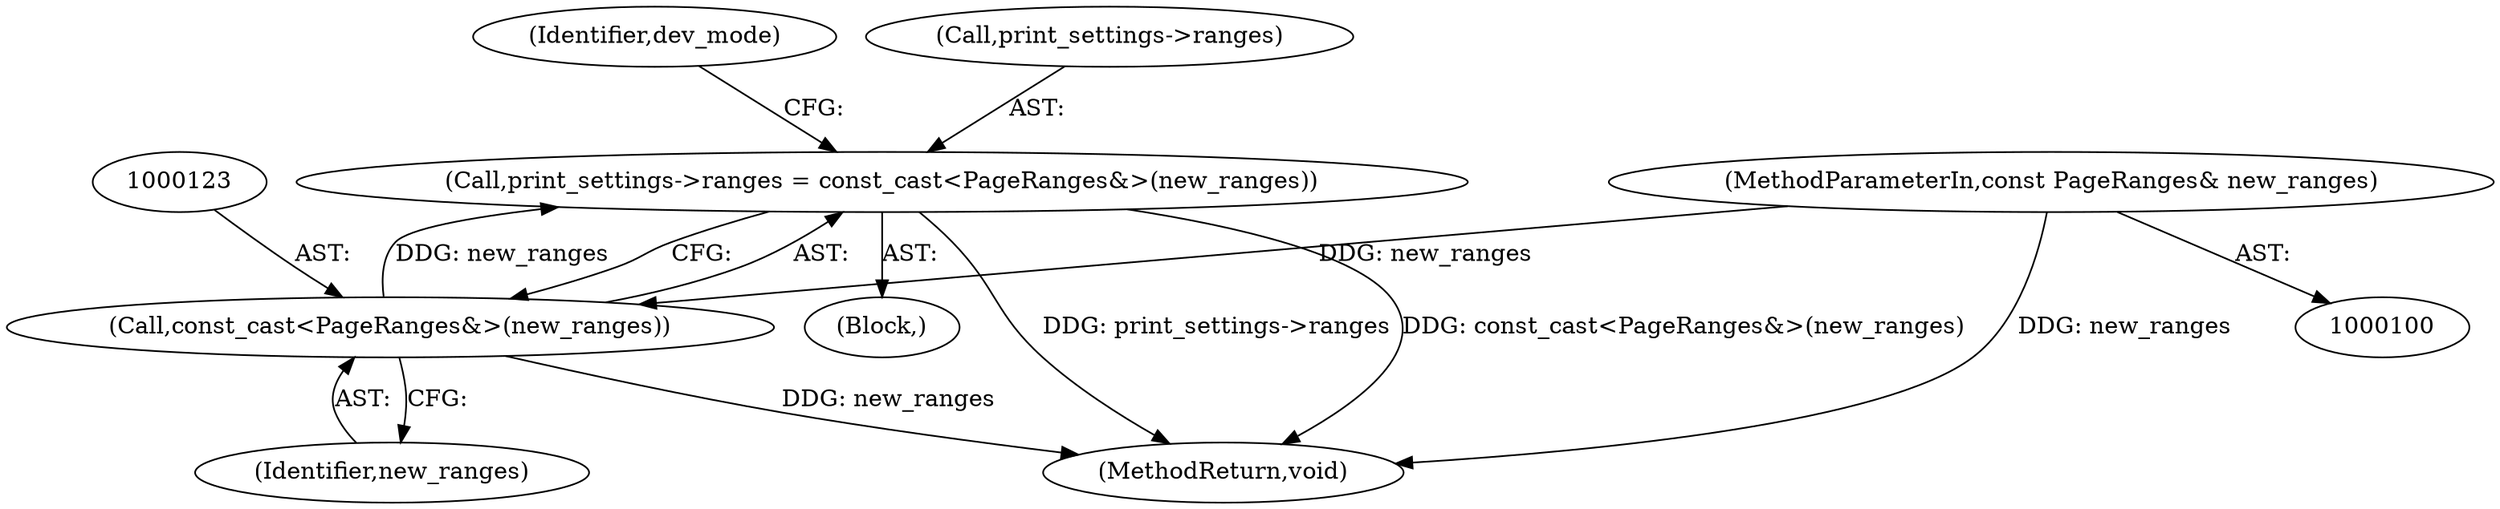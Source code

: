 digraph "0_Chrome_c7a90019bf7054145b11d2577b851cf2779d3d79_10@pointer" {
"1000118" [label="(Call,print_settings->ranges = const_cast<PageRanges&>(new_ranges))"];
"1000122" [label="(Call,const_cast<PageRanges&>(new_ranges))"];
"1000103" [label="(MethodParameterIn,const PageRanges& new_ranges)"];
"1000124" [label="(Identifier,new_ranges)"];
"1000128" [label="(Identifier,dev_mode)"];
"1000118" [label="(Call,print_settings->ranges = const_cast<PageRanges&>(new_ranges))"];
"1000107" [label="(Block,)"];
"1000119" [label="(Call,print_settings->ranges)"];
"1000122" [label="(Call,const_cast<PageRanges&>(new_ranges))"];
"1000103" [label="(MethodParameterIn,const PageRanges& new_ranges)"];
"1000179" [label="(MethodReturn,void)"];
"1000118" -> "1000107"  [label="AST: "];
"1000118" -> "1000122"  [label="CFG: "];
"1000119" -> "1000118"  [label="AST: "];
"1000122" -> "1000118"  [label="AST: "];
"1000128" -> "1000118"  [label="CFG: "];
"1000118" -> "1000179"  [label="DDG: print_settings->ranges"];
"1000118" -> "1000179"  [label="DDG: const_cast<PageRanges&>(new_ranges)"];
"1000122" -> "1000118"  [label="DDG: new_ranges"];
"1000122" -> "1000124"  [label="CFG: "];
"1000123" -> "1000122"  [label="AST: "];
"1000124" -> "1000122"  [label="AST: "];
"1000122" -> "1000179"  [label="DDG: new_ranges"];
"1000103" -> "1000122"  [label="DDG: new_ranges"];
"1000103" -> "1000100"  [label="AST: "];
"1000103" -> "1000179"  [label="DDG: new_ranges"];
}
